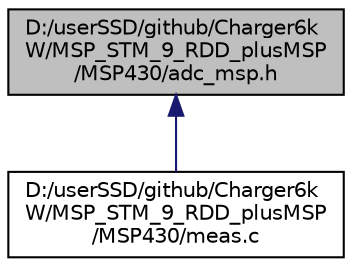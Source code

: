 digraph "D:/userSSD/github/Charger6kW/MSP_STM_9_RDD_plusMSP/MSP430/adc_msp.h"
{
 // LATEX_PDF_SIZE
  edge [fontname="Helvetica",fontsize="10",labelfontname="Helvetica",labelfontsize="10"];
  node [fontname="Helvetica",fontsize="10",shape=record];
  Node1 [label="D:/userSSD/github/Charger6k\lW/MSP_STM_9_RDD_plusMSP\l/MSP430/adc_msp.h",height=0.2,width=0.4,color="black", fillcolor="grey75", style="filled", fontcolor="black",tooltip=" "];
  Node1 -> Node2 [dir="back",color="midnightblue",fontsize="10",style="solid",fontname="Helvetica"];
  Node2 [label="D:/userSSD/github/Charger6k\lW/MSP_STM_9_RDD_plusMSP\l/MSP430/meas.c",height=0.2,width=0.4,color="black", fillcolor="white", style="filled",URL="$meas_8c.html",tooltip=" "];
}
